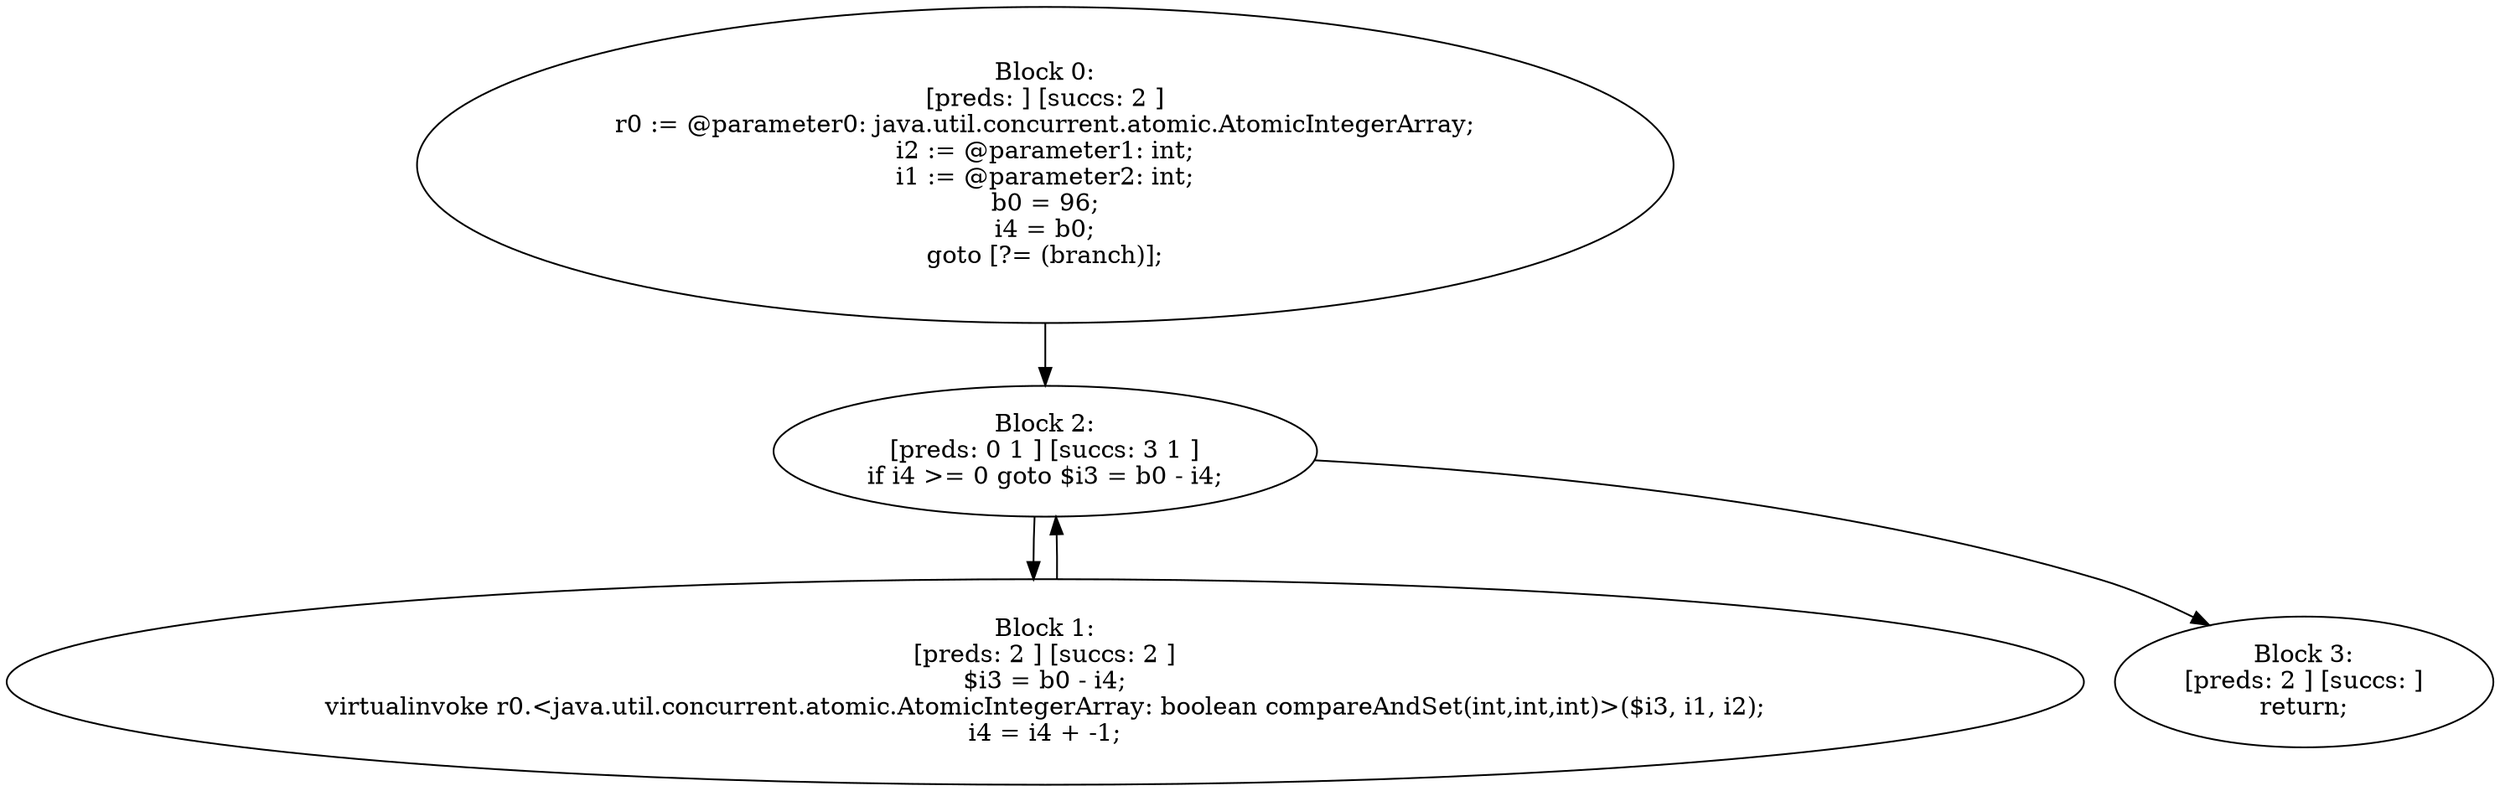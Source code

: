 digraph "unitGraph" {
    "Block 0:
[preds: ] [succs: 2 ]
r0 := @parameter0: java.util.concurrent.atomic.AtomicIntegerArray;
i2 := @parameter1: int;
i1 := @parameter2: int;
b0 = 96;
i4 = b0;
goto [?= (branch)];
"
    "Block 1:
[preds: 2 ] [succs: 2 ]
$i3 = b0 - i4;
virtualinvoke r0.<java.util.concurrent.atomic.AtomicIntegerArray: boolean compareAndSet(int,int,int)>($i3, i1, i2);
i4 = i4 + -1;
"
    "Block 2:
[preds: 0 1 ] [succs: 3 1 ]
if i4 >= 0 goto $i3 = b0 - i4;
"
    "Block 3:
[preds: 2 ] [succs: ]
return;
"
    "Block 0:
[preds: ] [succs: 2 ]
r0 := @parameter0: java.util.concurrent.atomic.AtomicIntegerArray;
i2 := @parameter1: int;
i1 := @parameter2: int;
b0 = 96;
i4 = b0;
goto [?= (branch)];
"->"Block 2:
[preds: 0 1 ] [succs: 3 1 ]
if i4 >= 0 goto $i3 = b0 - i4;
";
    "Block 1:
[preds: 2 ] [succs: 2 ]
$i3 = b0 - i4;
virtualinvoke r0.<java.util.concurrent.atomic.AtomicIntegerArray: boolean compareAndSet(int,int,int)>($i3, i1, i2);
i4 = i4 + -1;
"->"Block 2:
[preds: 0 1 ] [succs: 3 1 ]
if i4 >= 0 goto $i3 = b0 - i4;
";
    "Block 2:
[preds: 0 1 ] [succs: 3 1 ]
if i4 >= 0 goto $i3 = b0 - i4;
"->"Block 3:
[preds: 2 ] [succs: ]
return;
";
    "Block 2:
[preds: 0 1 ] [succs: 3 1 ]
if i4 >= 0 goto $i3 = b0 - i4;
"->"Block 1:
[preds: 2 ] [succs: 2 ]
$i3 = b0 - i4;
virtualinvoke r0.<java.util.concurrent.atomic.AtomicIntegerArray: boolean compareAndSet(int,int,int)>($i3, i1, i2);
i4 = i4 + -1;
";
}

